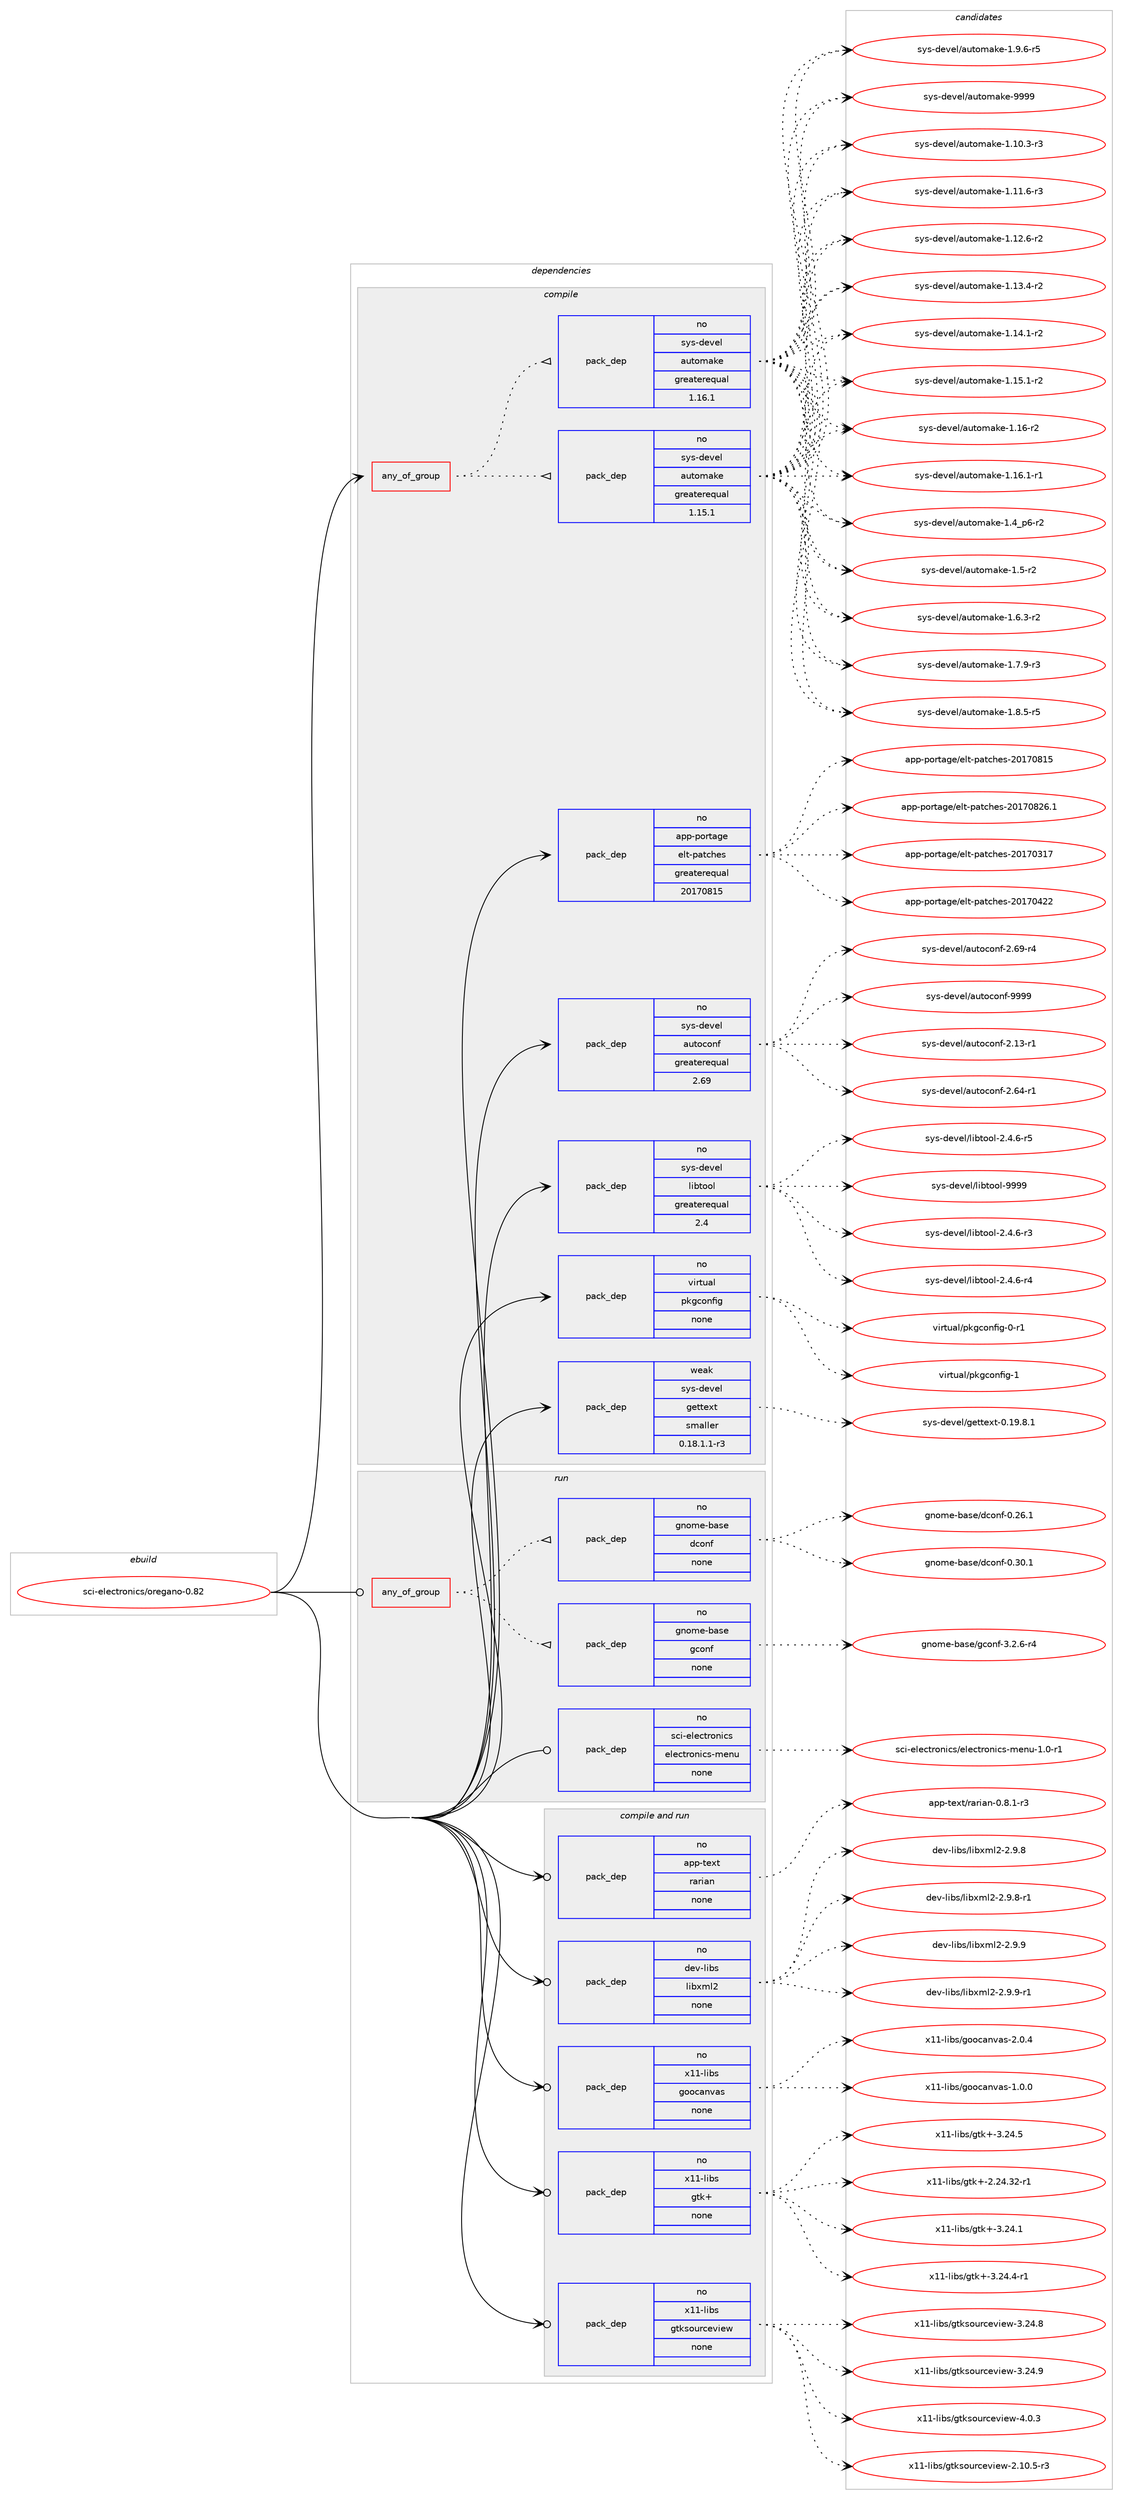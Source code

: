 digraph prolog {

# *************
# Graph options
# *************

newrank=true;
concentrate=true;
compound=true;
graph [rankdir=LR,fontname=Helvetica,fontsize=10,ranksep=1.5];#, ranksep=2.5, nodesep=0.2];
edge  [arrowhead=vee];
node  [fontname=Helvetica,fontsize=10];

# **********
# The ebuild
# **********

subgraph cluster_leftcol {
color=gray;
rank=same;
label=<<i>ebuild</i>>;
id [label="sci-electronics/oregano-0.82", color=red, width=4, href="../sci-electronics/oregano-0.82.svg"];
}

# ****************
# The dependencies
# ****************

subgraph cluster_midcol {
color=gray;
label=<<i>dependencies</i>>;
subgraph cluster_compile {
fillcolor="#eeeeee";
style=filled;
label=<<i>compile</i>>;
subgraph any26827 {
dependency1689914 [label=<<TABLE BORDER="0" CELLBORDER="1" CELLSPACING="0" CELLPADDING="4"><TR><TD CELLPADDING="10">any_of_group</TD></TR></TABLE>>, shape=none, color=red];subgraph pack1209592 {
dependency1689915 [label=<<TABLE BORDER="0" CELLBORDER="1" CELLSPACING="0" CELLPADDING="4" WIDTH="220"><TR><TD ROWSPAN="6" CELLPADDING="30">pack_dep</TD></TR><TR><TD WIDTH="110">no</TD></TR><TR><TD>sys-devel</TD></TR><TR><TD>automake</TD></TR><TR><TD>greaterequal</TD></TR><TR><TD>1.16.1</TD></TR></TABLE>>, shape=none, color=blue];
}
dependency1689914:e -> dependency1689915:w [weight=20,style="dotted",arrowhead="oinv"];
subgraph pack1209593 {
dependency1689916 [label=<<TABLE BORDER="0" CELLBORDER="1" CELLSPACING="0" CELLPADDING="4" WIDTH="220"><TR><TD ROWSPAN="6" CELLPADDING="30">pack_dep</TD></TR><TR><TD WIDTH="110">no</TD></TR><TR><TD>sys-devel</TD></TR><TR><TD>automake</TD></TR><TR><TD>greaterequal</TD></TR><TR><TD>1.15.1</TD></TR></TABLE>>, shape=none, color=blue];
}
dependency1689914:e -> dependency1689916:w [weight=20,style="dotted",arrowhead="oinv"];
}
id:e -> dependency1689914:w [weight=20,style="solid",arrowhead="vee"];
subgraph pack1209594 {
dependency1689917 [label=<<TABLE BORDER="0" CELLBORDER="1" CELLSPACING="0" CELLPADDING="4" WIDTH="220"><TR><TD ROWSPAN="6" CELLPADDING="30">pack_dep</TD></TR><TR><TD WIDTH="110">no</TD></TR><TR><TD>app-portage</TD></TR><TR><TD>elt-patches</TD></TR><TR><TD>greaterequal</TD></TR><TR><TD>20170815</TD></TR></TABLE>>, shape=none, color=blue];
}
id:e -> dependency1689917:w [weight=20,style="solid",arrowhead="vee"];
subgraph pack1209595 {
dependency1689918 [label=<<TABLE BORDER="0" CELLBORDER="1" CELLSPACING="0" CELLPADDING="4" WIDTH="220"><TR><TD ROWSPAN="6" CELLPADDING="30">pack_dep</TD></TR><TR><TD WIDTH="110">no</TD></TR><TR><TD>sys-devel</TD></TR><TR><TD>autoconf</TD></TR><TR><TD>greaterequal</TD></TR><TR><TD>2.69</TD></TR></TABLE>>, shape=none, color=blue];
}
id:e -> dependency1689918:w [weight=20,style="solid",arrowhead="vee"];
subgraph pack1209596 {
dependency1689919 [label=<<TABLE BORDER="0" CELLBORDER="1" CELLSPACING="0" CELLPADDING="4" WIDTH="220"><TR><TD ROWSPAN="6" CELLPADDING="30">pack_dep</TD></TR><TR><TD WIDTH="110">no</TD></TR><TR><TD>sys-devel</TD></TR><TR><TD>libtool</TD></TR><TR><TD>greaterequal</TD></TR><TR><TD>2.4</TD></TR></TABLE>>, shape=none, color=blue];
}
id:e -> dependency1689919:w [weight=20,style="solid",arrowhead="vee"];
subgraph pack1209597 {
dependency1689920 [label=<<TABLE BORDER="0" CELLBORDER="1" CELLSPACING="0" CELLPADDING="4" WIDTH="220"><TR><TD ROWSPAN="6" CELLPADDING="30">pack_dep</TD></TR><TR><TD WIDTH="110">no</TD></TR><TR><TD>virtual</TD></TR><TR><TD>pkgconfig</TD></TR><TR><TD>none</TD></TR><TR><TD></TD></TR></TABLE>>, shape=none, color=blue];
}
id:e -> dependency1689920:w [weight=20,style="solid",arrowhead="vee"];
subgraph pack1209598 {
dependency1689921 [label=<<TABLE BORDER="0" CELLBORDER="1" CELLSPACING="0" CELLPADDING="4" WIDTH="220"><TR><TD ROWSPAN="6" CELLPADDING="30">pack_dep</TD></TR><TR><TD WIDTH="110">weak</TD></TR><TR><TD>sys-devel</TD></TR><TR><TD>gettext</TD></TR><TR><TD>smaller</TD></TR><TR><TD>0.18.1.1-r3</TD></TR></TABLE>>, shape=none, color=blue];
}
id:e -> dependency1689921:w [weight=20,style="solid",arrowhead="vee"];
}
subgraph cluster_compileandrun {
fillcolor="#eeeeee";
style=filled;
label=<<i>compile and run</i>>;
subgraph pack1209599 {
dependency1689922 [label=<<TABLE BORDER="0" CELLBORDER="1" CELLSPACING="0" CELLPADDING="4" WIDTH="220"><TR><TD ROWSPAN="6" CELLPADDING="30">pack_dep</TD></TR><TR><TD WIDTH="110">no</TD></TR><TR><TD>app-text</TD></TR><TR><TD>rarian</TD></TR><TR><TD>none</TD></TR><TR><TD></TD></TR></TABLE>>, shape=none, color=blue];
}
id:e -> dependency1689922:w [weight=20,style="solid",arrowhead="odotvee"];
subgraph pack1209600 {
dependency1689923 [label=<<TABLE BORDER="0" CELLBORDER="1" CELLSPACING="0" CELLPADDING="4" WIDTH="220"><TR><TD ROWSPAN="6" CELLPADDING="30">pack_dep</TD></TR><TR><TD WIDTH="110">no</TD></TR><TR><TD>dev-libs</TD></TR><TR><TD>libxml2</TD></TR><TR><TD>none</TD></TR><TR><TD></TD></TR></TABLE>>, shape=none, color=blue];
}
id:e -> dependency1689923:w [weight=20,style="solid",arrowhead="odotvee"];
subgraph pack1209601 {
dependency1689924 [label=<<TABLE BORDER="0" CELLBORDER="1" CELLSPACING="0" CELLPADDING="4" WIDTH="220"><TR><TD ROWSPAN="6" CELLPADDING="30">pack_dep</TD></TR><TR><TD WIDTH="110">no</TD></TR><TR><TD>x11-libs</TD></TR><TR><TD>goocanvas</TD></TR><TR><TD>none</TD></TR><TR><TD></TD></TR></TABLE>>, shape=none, color=blue];
}
id:e -> dependency1689924:w [weight=20,style="solid",arrowhead="odotvee"];
subgraph pack1209602 {
dependency1689925 [label=<<TABLE BORDER="0" CELLBORDER="1" CELLSPACING="0" CELLPADDING="4" WIDTH="220"><TR><TD ROWSPAN="6" CELLPADDING="30">pack_dep</TD></TR><TR><TD WIDTH="110">no</TD></TR><TR><TD>x11-libs</TD></TR><TR><TD>gtk+</TD></TR><TR><TD>none</TD></TR><TR><TD></TD></TR></TABLE>>, shape=none, color=blue];
}
id:e -> dependency1689925:w [weight=20,style="solid",arrowhead="odotvee"];
subgraph pack1209603 {
dependency1689926 [label=<<TABLE BORDER="0" CELLBORDER="1" CELLSPACING="0" CELLPADDING="4" WIDTH="220"><TR><TD ROWSPAN="6" CELLPADDING="30">pack_dep</TD></TR><TR><TD WIDTH="110">no</TD></TR><TR><TD>x11-libs</TD></TR><TR><TD>gtksourceview</TD></TR><TR><TD>none</TD></TR><TR><TD></TD></TR></TABLE>>, shape=none, color=blue];
}
id:e -> dependency1689926:w [weight=20,style="solid",arrowhead="odotvee"];
}
subgraph cluster_run {
fillcolor="#eeeeee";
style=filled;
label=<<i>run</i>>;
subgraph any26828 {
dependency1689927 [label=<<TABLE BORDER="0" CELLBORDER="1" CELLSPACING="0" CELLPADDING="4"><TR><TD CELLPADDING="10">any_of_group</TD></TR></TABLE>>, shape=none, color=red];subgraph pack1209604 {
dependency1689928 [label=<<TABLE BORDER="0" CELLBORDER="1" CELLSPACING="0" CELLPADDING="4" WIDTH="220"><TR><TD ROWSPAN="6" CELLPADDING="30">pack_dep</TD></TR><TR><TD WIDTH="110">no</TD></TR><TR><TD>gnome-base</TD></TR><TR><TD>dconf</TD></TR><TR><TD>none</TD></TR><TR><TD></TD></TR></TABLE>>, shape=none, color=blue];
}
dependency1689927:e -> dependency1689928:w [weight=20,style="dotted",arrowhead="oinv"];
subgraph pack1209605 {
dependency1689929 [label=<<TABLE BORDER="0" CELLBORDER="1" CELLSPACING="0" CELLPADDING="4" WIDTH="220"><TR><TD ROWSPAN="6" CELLPADDING="30">pack_dep</TD></TR><TR><TD WIDTH="110">no</TD></TR><TR><TD>gnome-base</TD></TR><TR><TD>gconf</TD></TR><TR><TD>none</TD></TR><TR><TD></TD></TR></TABLE>>, shape=none, color=blue];
}
dependency1689927:e -> dependency1689929:w [weight=20,style="dotted",arrowhead="oinv"];
}
id:e -> dependency1689927:w [weight=20,style="solid",arrowhead="odot"];
subgraph pack1209606 {
dependency1689930 [label=<<TABLE BORDER="0" CELLBORDER="1" CELLSPACING="0" CELLPADDING="4" WIDTH="220"><TR><TD ROWSPAN="6" CELLPADDING="30">pack_dep</TD></TR><TR><TD WIDTH="110">no</TD></TR><TR><TD>sci-electronics</TD></TR><TR><TD>electronics-menu</TD></TR><TR><TD>none</TD></TR><TR><TD></TD></TR></TABLE>>, shape=none, color=blue];
}
id:e -> dependency1689930:w [weight=20,style="solid",arrowhead="odot"];
}
}

# **************
# The candidates
# **************

subgraph cluster_choices {
rank=same;
color=gray;
label=<<i>candidates</i>>;

subgraph choice1209592 {
color=black;
nodesep=1;
choice11512111545100101118101108479711711611110997107101454946494846514511451 [label="sys-devel/automake-1.10.3-r3", color=red, width=4,href="../sys-devel/automake-1.10.3-r3.svg"];
choice11512111545100101118101108479711711611110997107101454946494946544511451 [label="sys-devel/automake-1.11.6-r3", color=red, width=4,href="../sys-devel/automake-1.11.6-r3.svg"];
choice11512111545100101118101108479711711611110997107101454946495046544511450 [label="sys-devel/automake-1.12.6-r2", color=red, width=4,href="../sys-devel/automake-1.12.6-r2.svg"];
choice11512111545100101118101108479711711611110997107101454946495146524511450 [label="sys-devel/automake-1.13.4-r2", color=red, width=4,href="../sys-devel/automake-1.13.4-r2.svg"];
choice11512111545100101118101108479711711611110997107101454946495246494511450 [label="sys-devel/automake-1.14.1-r2", color=red, width=4,href="../sys-devel/automake-1.14.1-r2.svg"];
choice11512111545100101118101108479711711611110997107101454946495346494511450 [label="sys-devel/automake-1.15.1-r2", color=red, width=4,href="../sys-devel/automake-1.15.1-r2.svg"];
choice1151211154510010111810110847971171161111099710710145494649544511450 [label="sys-devel/automake-1.16-r2", color=red, width=4,href="../sys-devel/automake-1.16-r2.svg"];
choice11512111545100101118101108479711711611110997107101454946495446494511449 [label="sys-devel/automake-1.16.1-r1", color=red, width=4,href="../sys-devel/automake-1.16.1-r1.svg"];
choice115121115451001011181011084797117116111109971071014549465295112544511450 [label="sys-devel/automake-1.4_p6-r2", color=red, width=4,href="../sys-devel/automake-1.4_p6-r2.svg"];
choice11512111545100101118101108479711711611110997107101454946534511450 [label="sys-devel/automake-1.5-r2", color=red, width=4,href="../sys-devel/automake-1.5-r2.svg"];
choice115121115451001011181011084797117116111109971071014549465446514511450 [label="sys-devel/automake-1.6.3-r2", color=red, width=4,href="../sys-devel/automake-1.6.3-r2.svg"];
choice115121115451001011181011084797117116111109971071014549465546574511451 [label="sys-devel/automake-1.7.9-r3", color=red, width=4,href="../sys-devel/automake-1.7.9-r3.svg"];
choice115121115451001011181011084797117116111109971071014549465646534511453 [label="sys-devel/automake-1.8.5-r5", color=red, width=4,href="../sys-devel/automake-1.8.5-r5.svg"];
choice115121115451001011181011084797117116111109971071014549465746544511453 [label="sys-devel/automake-1.9.6-r5", color=red, width=4,href="../sys-devel/automake-1.9.6-r5.svg"];
choice115121115451001011181011084797117116111109971071014557575757 [label="sys-devel/automake-9999", color=red, width=4,href="../sys-devel/automake-9999.svg"];
dependency1689915:e -> choice11512111545100101118101108479711711611110997107101454946494846514511451:w [style=dotted,weight="100"];
dependency1689915:e -> choice11512111545100101118101108479711711611110997107101454946494946544511451:w [style=dotted,weight="100"];
dependency1689915:e -> choice11512111545100101118101108479711711611110997107101454946495046544511450:w [style=dotted,weight="100"];
dependency1689915:e -> choice11512111545100101118101108479711711611110997107101454946495146524511450:w [style=dotted,weight="100"];
dependency1689915:e -> choice11512111545100101118101108479711711611110997107101454946495246494511450:w [style=dotted,weight="100"];
dependency1689915:e -> choice11512111545100101118101108479711711611110997107101454946495346494511450:w [style=dotted,weight="100"];
dependency1689915:e -> choice1151211154510010111810110847971171161111099710710145494649544511450:w [style=dotted,weight="100"];
dependency1689915:e -> choice11512111545100101118101108479711711611110997107101454946495446494511449:w [style=dotted,weight="100"];
dependency1689915:e -> choice115121115451001011181011084797117116111109971071014549465295112544511450:w [style=dotted,weight="100"];
dependency1689915:e -> choice11512111545100101118101108479711711611110997107101454946534511450:w [style=dotted,weight="100"];
dependency1689915:e -> choice115121115451001011181011084797117116111109971071014549465446514511450:w [style=dotted,weight="100"];
dependency1689915:e -> choice115121115451001011181011084797117116111109971071014549465546574511451:w [style=dotted,weight="100"];
dependency1689915:e -> choice115121115451001011181011084797117116111109971071014549465646534511453:w [style=dotted,weight="100"];
dependency1689915:e -> choice115121115451001011181011084797117116111109971071014549465746544511453:w [style=dotted,weight="100"];
dependency1689915:e -> choice115121115451001011181011084797117116111109971071014557575757:w [style=dotted,weight="100"];
}
subgraph choice1209593 {
color=black;
nodesep=1;
choice11512111545100101118101108479711711611110997107101454946494846514511451 [label="sys-devel/automake-1.10.3-r3", color=red, width=4,href="../sys-devel/automake-1.10.3-r3.svg"];
choice11512111545100101118101108479711711611110997107101454946494946544511451 [label="sys-devel/automake-1.11.6-r3", color=red, width=4,href="../sys-devel/automake-1.11.6-r3.svg"];
choice11512111545100101118101108479711711611110997107101454946495046544511450 [label="sys-devel/automake-1.12.6-r2", color=red, width=4,href="../sys-devel/automake-1.12.6-r2.svg"];
choice11512111545100101118101108479711711611110997107101454946495146524511450 [label="sys-devel/automake-1.13.4-r2", color=red, width=4,href="../sys-devel/automake-1.13.4-r2.svg"];
choice11512111545100101118101108479711711611110997107101454946495246494511450 [label="sys-devel/automake-1.14.1-r2", color=red, width=4,href="../sys-devel/automake-1.14.1-r2.svg"];
choice11512111545100101118101108479711711611110997107101454946495346494511450 [label="sys-devel/automake-1.15.1-r2", color=red, width=4,href="../sys-devel/automake-1.15.1-r2.svg"];
choice1151211154510010111810110847971171161111099710710145494649544511450 [label="sys-devel/automake-1.16-r2", color=red, width=4,href="../sys-devel/automake-1.16-r2.svg"];
choice11512111545100101118101108479711711611110997107101454946495446494511449 [label="sys-devel/automake-1.16.1-r1", color=red, width=4,href="../sys-devel/automake-1.16.1-r1.svg"];
choice115121115451001011181011084797117116111109971071014549465295112544511450 [label="sys-devel/automake-1.4_p6-r2", color=red, width=4,href="../sys-devel/automake-1.4_p6-r2.svg"];
choice11512111545100101118101108479711711611110997107101454946534511450 [label="sys-devel/automake-1.5-r2", color=red, width=4,href="../sys-devel/automake-1.5-r2.svg"];
choice115121115451001011181011084797117116111109971071014549465446514511450 [label="sys-devel/automake-1.6.3-r2", color=red, width=4,href="../sys-devel/automake-1.6.3-r2.svg"];
choice115121115451001011181011084797117116111109971071014549465546574511451 [label="sys-devel/automake-1.7.9-r3", color=red, width=4,href="../sys-devel/automake-1.7.9-r3.svg"];
choice115121115451001011181011084797117116111109971071014549465646534511453 [label="sys-devel/automake-1.8.5-r5", color=red, width=4,href="../sys-devel/automake-1.8.5-r5.svg"];
choice115121115451001011181011084797117116111109971071014549465746544511453 [label="sys-devel/automake-1.9.6-r5", color=red, width=4,href="../sys-devel/automake-1.9.6-r5.svg"];
choice115121115451001011181011084797117116111109971071014557575757 [label="sys-devel/automake-9999", color=red, width=4,href="../sys-devel/automake-9999.svg"];
dependency1689916:e -> choice11512111545100101118101108479711711611110997107101454946494846514511451:w [style=dotted,weight="100"];
dependency1689916:e -> choice11512111545100101118101108479711711611110997107101454946494946544511451:w [style=dotted,weight="100"];
dependency1689916:e -> choice11512111545100101118101108479711711611110997107101454946495046544511450:w [style=dotted,weight="100"];
dependency1689916:e -> choice11512111545100101118101108479711711611110997107101454946495146524511450:w [style=dotted,weight="100"];
dependency1689916:e -> choice11512111545100101118101108479711711611110997107101454946495246494511450:w [style=dotted,weight="100"];
dependency1689916:e -> choice11512111545100101118101108479711711611110997107101454946495346494511450:w [style=dotted,weight="100"];
dependency1689916:e -> choice1151211154510010111810110847971171161111099710710145494649544511450:w [style=dotted,weight="100"];
dependency1689916:e -> choice11512111545100101118101108479711711611110997107101454946495446494511449:w [style=dotted,weight="100"];
dependency1689916:e -> choice115121115451001011181011084797117116111109971071014549465295112544511450:w [style=dotted,weight="100"];
dependency1689916:e -> choice11512111545100101118101108479711711611110997107101454946534511450:w [style=dotted,weight="100"];
dependency1689916:e -> choice115121115451001011181011084797117116111109971071014549465446514511450:w [style=dotted,weight="100"];
dependency1689916:e -> choice115121115451001011181011084797117116111109971071014549465546574511451:w [style=dotted,weight="100"];
dependency1689916:e -> choice115121115451001011181011084797117116111109971071014549465646534511453:w [style=dotted,weight="100"];
dependency1689916:e -> choice115121115451001011181011084797117116111109971071014549465746544511453:w [style=dotted,weight="100"];
dependency1689916:e -> choice115121115451001011181011084797117116111109971071014557575757:w [style=dotted,weight="100"];
}
subgraph choice1209594 {
color=black;
nodesep=1;
choice97112112451121111141169710310147101108116451129711699104101115455048495548514955 [label="app-portage/elt-patches-20170317", color=red, width=4,href="../app-portage/elt-patches-20170317.svg"];
choice97112112451121111141169710310147101108116451129711699104101115455048495548525050 [label="app-portage/elt-patches-20170422", color=red, width=4,href="../app-portage/elt-patches-20170422.svg"];
choice97112112451121111141169710310147101108116451129711699104101115455048495548564953 [label="app-portage/elt-patches-20170815", color=red, width=4,href="../app-portage/elt-patches-20170815.svg"];
choice971121124511211111411697103101471011081164511297116991041011154550484955485650544649 [label="app-portage/elt-patches-20170826.1", color=red, width=4,href="../app-portage/elt-patches-20170826.1.svg"];
dependency1689917:e -> choice97112112451121111141169710310147101108116451129711699104101115455048495548514955:w [style=dotted,weight="100"];
dependency1689917:e -> choice97112112451121111141169710310147101108116451129711699104101115455048495548525050:w [style=dotted,weight="100"];
dependency1689917:e -> choice97112112451121111141169710310147101108116451129711699104101115455048495548564953:w [style=dotted,weight="100"];
dependency1689917:e -> choice971121124511211111411697103101471011081164511297116991041011154550484955485650544649:w [style=dotted,weight="100"];
}
subgraph choice1209595 {
color=black;
nodesep=1;
choice1151211154510010111810110847971171161119911111010245504649514511449 [label="sys-devel/autoconf-2.13-r1", color=red, width=4,href="../sys-devel/autoconf-2.13-r1.svg"];
choice1151211154510010111810110847971171161119911111010245504654524511449 [label="sys-devel/autoconf-2.64-r1", color=red, width=4,href="../sys-devel/autoconf-2.64-r1.svg"];
choice1151211154510010111810110847971171161119911111010245504654574511452 [label="sys-devel/autoconf-2.69-r4", color=red, width=4,href="../sys-devel/autoconf-2.69-r4.svg"];
choice115121115451001011181011084797117116111991111101024557575757 [label="sys-devel/autoconf-9999", color=red, width=4,href="../sys-devel/autoconf-9999.svg"];
dependency1689918:e -> choice1151211154510010111810110847971171161119911111010245504649514511449:w [style=dotted,weight="100"];
dependency1689918:e -> choice1151211154510010111810110847971171161119911111010245504654524511449:w [style=dotted,weight="100"];
dependency1689918:e -> choice1151211154510010111810110847971171161119911111010245504654574511452:w [style=dotted,weight="100"];
dependency1689918:e -> choice115121115451001011181011084797117116111991111101024557575757:w [style=dotted,weight="100"];
}
subgraph choice1209596 {
color=black;
nodesep=1;
choice1151211154510010111810110847108105981161111111084550465246544511451 [label="sys-devel/libtool-2.4.6-r3", color=red, width=4,href="../sys-devel/libtool-2.4.6-r3.svg"];
choice1151211154510010111810110847108105981161111111084550465246544511452 [label="sys-devel/libtool-2.4.6-r4", color=red, width=4,href="../sys-devel/libtool-2.4.6-r4.svg"];
choice1151211154510010111810110847108105981161111111084550465246544511453 [label="sys-devel/libtool-2.4.6-r5", color=red, width=4,href="../sys-devel/libtool-2.4.6-r5.svg"];
choice1151211154510010111810110847108105981161111111084557575757 [label="sys-devel/libtool-9999", color=red, width=4,href="../sys-devel/libtool-9999.svg"];
dependency1689919:e -> choice1151211154510010111810110847108105981161111111084550465246544511451:w [style=dotted,weight="100"];
dependency1689919:e -> choice1151211154510010111810110847108105981161111111084550465246544511452:w [style=dotted,weight="100"];
dependency1689919:e -> choice1151211154510010111810110847108105981161111111084550465246544511453:w [style=dotted,weight="100"];
dependency1689919:e -> choice1151211154510010111810110847108105981161111111084557575757:w [style=dotted,weight="100"];
}
subgraph choice1209597 {
color=black;
nodesep=1;
choice11810511411611797108471121071039911111010210510345484511449 [label="virtual/pkgconfig-0-r1", color=red, width=4,href="../virtual/pkgconfig-0-r1.svg"];
choice1181051141161179710847112107103991111101021051034549 [label="virtual/pkgconfig-1", color=red, width=4,href="../virtual/pkgconfig-1.svg"];
dependency1689920:e -> choice11810511411611797108471121071039911111010210510345484511449:w [style=dotted,weight="100"];
dependency1689920:e -> choice1181051141161179710847112107103991111101021051034549:w [style=dotted,weight="100"];
}
subgraph choice1209598 {
color=black;
nodesep=1;
choice1151211154510010111810110847103101116116101120116454846495746564649 [label="sys-devel/gettext-0.19.8.1", color=red, width=4,href="../sys-devel/gettext-0.19.8.1.svg"];
dependency1689921:e -> choice1151211154510010111810110847103101116116101120116454846495746564649:w [style=dotted,weight="100"];
}
subgraph choice1209599 {
color=black;
nodesep=1;
choice97112112451161011201164711497114105971104548465646494511451 [label="app-text/rarian-0.8.1-r3", color=red, width=4,href="../app-text/rarian-0.8.1-r3.svg"];
dependency1689922:e -> choice97112112451161011201164711497114105971104548465646494511451:w [style=dotted,weight="100"];
}
subgraph choice1209600 {
color=black;
nodesep=1;
choice1001011184510810598115471081059812010910850455046574656 [label="dev-libs/libxml2-2.9.8", color=red, width=4,href="../dev-libs/libxml2-2.9.8.svg"];
choice10010111845108105981154710810598120109108504550465746564511449 [label="dev-libs/libxml2-2.9.8-r1", color=red, width=4,href="../dev-libs/libxml2-2.9.8-r1.svg"];
choice1001011184510810598115471081059812010910850455046574657 [label="dev-libs/libxml2-2.9.9", color=red, width=4,href="../dev-libs/libxml2-2.9.9.svg"];
choice10010111845108105981154710810598120109108504550465746574511449 [label="dev-libs/libxml2-2.9.9-r1", color=red, width=4,href="../dev-libs/libxml2-2.9.9-r1.svg"];
dependency1689923:e -> choice1001011184510810598115471081059812010910850455046574656:w [style=dotted,weight="100"];
dependency1689923:e -> choice10010111845108105981154710810598120109108504550465746564511449:w [style=dotted,weight="100"];
dependency1689923:e -> choice1001011184510810598115471081059812010910850455046574657:w [style=dotted,weight="100"];
dependency1689923:e -> choice10010111845108105981154710810598120109108504550465746574511449:w [style=dotted,weight="100"];
}
subgraph choice1209601 {
color=black;
nodesep=1;
choice1204949451081059811547103111111999711011897115454946484648 [label="x11-libs/goocanvas-1.0.0", color=red, width=4,href="../x11-libs/goocanvas-1.0.0.svg"];
choice1204949451081059811547103111111999711011897115455046484652 [label="x11-libs/goocanvas-2.0.4", color=red, width=4,href="../x11-libs/goocanvas-2.0.4.svg"];
dependency1689924:e -> choice1204949451081059811547103111111999711011897115454946484648:w [style=dotted,weight="100"];
dependency1689924:e -> choice1204949451081059811547103111111999711011897115455046484652:w [style=dotted,weight="100"];
}
subgraph choice1209602 {
color=black;
nodesep=1;
choice12049494510810598115471031161074345504650524651504511449 [label="x11-libs/gtk+-2.24.32-r1", color=red, width=4,href="../x11-libs/gtk+-2.24.32-r1.svg"];
choice12049494510810598115471031161074345514650524649 [label="x11-libs/gtk+-3.24.1", color=red, width=4,href="../x11-libs/gtk+-3.24.1.svg"];
choice120494945108105981154710311610743455146505246524511449 [label="x11-libs/gtk+-3.24.4-r1", color=red, width=4,href="../x11-libs/gtk+-3.24.4-r1.svg"];
choice12049494510810598115471031161074345514650524653 [label="x11-libs/gtk+-3.24.5", color=red, width=4,href="../x11-libs/gtk+-3.24.5.svg"];
dependency1689925:e -> choice12049494510810598115471031161074345504650524651504511449:w [style=dotted,weight="100"];
dependency1689925:e -> choice12049494510810598115471031161074345514650524649:w [style=dotted,weight="100"];
dependency1689925:e -> choice120494945108105981154710311610743455146505246524511449:w [style=dotted,weight="100"];
dependency1689925:e -> choice12049494510810598115471031161074345514650524653:w [style=dotted,weight="100"];
}
subgraph choice1209603 {
color=black;
nodesep=1;
choice120494945108105981154710311610711511111711499101118105101119455046494846534511451 [label="x11-libs/gtksourceview-2.10.5-r3", color=red, width=4,href="../x11-libs/gtksourceview-2.10.5-r3.svg"];
choice12049494510810598115471031161071151111171149910111810510111945514650524656 [label="x11-libs/gtksourceview-3.24.8", color=red, width=4,href="../x11-libs/gtksourceview-3.24.8.svg"];
choice12049494510810598115471031161071151111171149910111810510111945514650524657 [label="x11-libs/gtksourceview-3.24.9", color=red, width=4,href="../x11-libs/gtksourceview-3.24.9.svg"];
choice120494945108105981154710311610711511111711499101118105101119455246484651 [label="x11-libs/gtksourceview-4.0.3", color=red, width=4,href="../x11-libs/gtksourceview-4.0.3.svg"];
dependency1689926:e -> choice120494945108105981154710311610711511111711499101118105101119455046494846534511451:w [style=dotted,weight="100"];
dependency1689926:e -> choice12049494510810598115471031161071151111171149910111810510111945514650524656:w [style=dotted,weight="100"];
dependency1689926:e -> choice12049494510810598115471031161071151111171149910111810510111945514650524657:w [style=dotted,weight="100"];
dependency1689926:e -> choice120494945108105981154710311610711511111711499101118105101119455246484651:w [style=dotted,weight="100"];
}
subgraph choice1209604 {
color=black;
nodesep=1;
choice103110111109101459897115101471009911111010245484650544649 [label="gnome-base/dconf-0.26.1", color=red, width=4,href="../gnome-base/dconf-0.26.1.svg"];
choice103110111109101459897115101471009911111010245484651484649 [label="gnome-base/dconf-0.30.1", color=red, width=4,href="../gnome-base/dconf-0.30.1.svg"];
dependency1689928:e -> choice103110111109101459897115101471009911111010245484650544649:w [style=dotted,weight="100"];
dependency1689928:e -> choice103110111109101459897115101471009911111010245484651484649:w [style=dotted,weight="100"];
}
subgraph choice1209605 {
color=black;
nodesep=1;
choice10311011110910145989711510147103991111101024551465046544511452 [label="gnome-base/gconf-3.2.6-r4", color=red, width=4,href="../gnome-base/gconf-3.2.6-r4.svg"];
dependency1689929:e -> choice10311011110910145989711510147103991111101024551465046544511452:w [style=dotted,weight="100"];
}
subgraph choice1209606 {
color=black;
nodesep=1;
choice1159910545101108101991161141111101059911547101108101991161141111101059911545109101110117454946484511449 [label="sci-electronics/electronics-menu-1.0-r1", color=red, width=4,href="../sci-electronics/electronics-menu-1.0-r1.svg"];
dependency1689930:e -> choice1159910545101108101991161141111101059911547101108101991161141111101059911545109101110117454946484511449:w [style=dotted,weight="100"];
}
}

}

